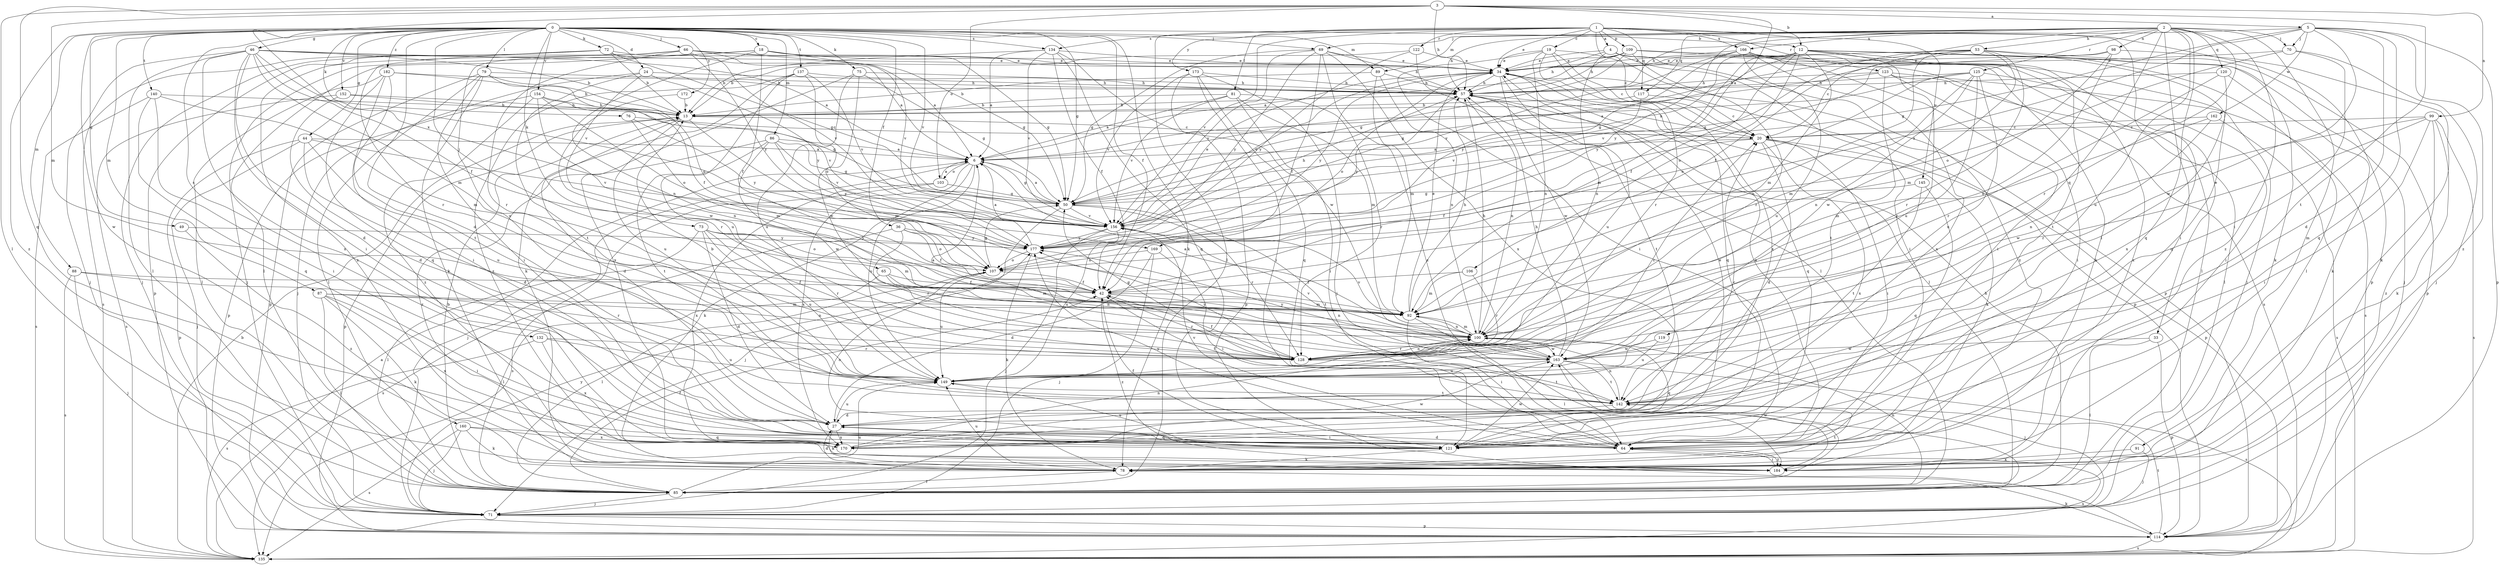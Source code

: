 strict digraph  {
0;
1;
2;
3;
4;
5;
6;
12;
13;
18;
19;
20;
24;
27;
33;
34;
36;
42;
44;
46;
49;
50;
53;
57;
64;
65;
66;
69;
70;
71;
72;
73;
75;
76;
78;
79;
81;
85;
86;
87;
88;
89;
91;
92;
98;
99;
100;
103;
106;
107;
109;
114;
117;
119;
120;
121;
122;
123;
125;
128;
132;
134;
135;
137;
140;
142;
145;
149;
152;
154;
156;
160;
162;
163;
166;
169;
170;
172;
173;
177;
182;
184;
0 -> 12  [label=b];
0 -> 18  [label=c];
0 -> 24  [label=d];
0 -> 27  [label=d];
0 -> 36  [label=f];
0 -> 42  [label=f];
0 -> 44  [label=g];
0 -> 46  [label=g];
0 -> 49  [label=g];
0 -> 50  [label=g];
0 -> 65  [label=j];
0 -> 66  [label=j];
0 -> 69  [label=j];
0 -> 72  [label=k];
0 -> 73  [label=k];
0 -> 75  [label=k];
0 -> 76  [label=k];
0 -> 78  [label=k];
0 -> 79  [label=l];
0 -> 86  [label=m];
0 -> 87  [label=m];
0 -> 88  [label=m];
0 -> 89  [label=m];
0 -> 132  [label=s];
0 -> 134  [label=s];
0 -> 137  [label=t];
0 -> 140  [label=t];
0 -> 152  [label=v];
0 -> 154  [label=v];
0 -> 156  [label=v];
0 -> 160  [label=w];
0 -> 172  [label=y];
0 -> 182  [label=z];
0 -> 184  [label=z];
1 -> 4  [label=a];
1 -> 19  [label=c];
1 -> 20  [label=c];
1 -> 33  [label=e];
1 -> 34  [label=e];
1 -> 81  [label=l];
1 -> 85  [label=l];
1 -> 109  [label=p];
1 -> 114  [label=p];
1 -> 117  [label=q];
1 -> 122  [label=r];
1 -> 123  [label=r];
1 -> 134  [label=s];
1 -> 145  [label=u];
1 -> 156  [label=v];
1 -> 166  [label=x];
1 -> 173  [label=y];
2 -> 42  [label=f];
2 -> 53  [label=h];
2 -> 57  [label=h];
2 -> 64  [label=i];
2 -> 69  [label=j];
2 -> 70  [label=j];
2 -> 89  [label=m];
2 -> 91  [label=m];
2 -> 98  [label=n];
2 -> 117  [label=q];
2 -> 119  [label=q];
2 -> 120  [label=q];
2 -> 121  [label=q];
2 -> 125  [label=r];
2 -> 128  [label=r];
2 -> 149  [label=u];
2 -> 166  [label=x];
2 -> 177  [label=y];
2 -> 184  [label=z];
3 -> 5  [label=a];
3 -> 6  [label=a];
3 -> 12  [label=b];
3 -> 57  [label=h];
3 -> 85  [label=l];
3 -> 92  [label=m];
3 -> 99  [label=n];
3 -> 103  [label=o];
3 -> 121  [label=q];
3 -> 142  [label=t];
3 -> 169  [label=x];
4 -> 34  [label=e];
4 -> 57  [label=h];
4 -> 64  [label=i];
4 -> 100  [label=n];
4 -> 135  [label=s];
4 -> 184  [label=z];
5 -> 27  [label=d];
5 -> 50  [label=g];
5 -> 57  [label=h];
5 -> 70  [label=j];
5 -> 114  [label=p];
5 -> 121  [label=q];
5 -> 162  [label=w];
5 -> 163  [label=w];
5 -> 169  [label=x];
5 -> 184  [label=z];
6 -> 50  [label=g];
6 -> 71  [label=j];
6 -> 78  [label=k];
6 -> 103  [label=o];
6 -> 149  [label=u];
6 -> 170  [label=x];
12 -> 34  [label=e];
12 -> 42  [label=f];
12 -> 50  [label=g];
12 -> 71  [label=j];
12 -> 78  [label=k];
12 -> 85  [label=l];
12 -> 92  [label=m];
12 -> 100  [label=n];
12 -> 106  [label=o];
12 -> 142  [label=t];
12 -> 149  [label=u];
12 -> 170  [label=x];
12 -> 177  [label=y];
13 -> 20  [label=c];
13 -> 27  [label=d];
13 -> 92  [label=m];
13 -> 114  [label=p];
13 -> 149  [label=u];
18 -> 34  [label=e];
18 -> 42  [label=f];
18 -> 50  [label=g];
18 -> 71  [label=j];
18 -> 85  [label=l];
18 -> 100  [label=n];
18 -> 156  [label=v];
19 -> 20  [label=c];
19 -> 34  [label=e];
19 -> 64  [label=i];
19 -> 100  [label=n];
19 -> 114  [label=p];
19 -> 128  [label=r];
19 -> 170  [label=x];
20 -> 6  [label=a];
20 -> 27  [label=d];
20 -> 42  [label=f];
20 -> 57  [label=h];
20 -> 64  [label=i];
20 -> 78  [label=k];
20 -> 114  [label=p];
20 -> 170  [label=x];
24 -> 57  [label=h];
24 -> 71  [label=j];
24 -> 142  [label=t];
24 -> 163  [label=w];
24 -> 177  [label=y];
27 -> 20  [label=c];
27 -> 64  [label=i];
27 -> 78  [label=k];
27 -> 121  [label=q];
27 -> 149  [label=u];
27 -> 170  [label=x];
33 -> 85  [label=l];
33 -> 114  [label=p];
33 -> 163  [label=w];
34 -> 57  [label=h];
34 -> 85  [label=l];
34 -> 107  [label=o];
34 -> 114  [label=p];
34 -> 121  [label=q];
34 -> 149  [label=u];
34 -> 156  [label=v];
34 -> 163  [label=w];
34 -> 177  [label=y];
36 -> 42  [label=f];
36 -> 107  [label=o];
36 -> 128  [label=r];
36 -> 135  [label=s];
36 -> 177  [label=y];
42 -> 92  [label=m];
42 -> 100  [label=n];
42 -> 128  [label=r];
42 -> 184  [label=z];
44 -> 6  [label=a];
44 -> 27  [label=d];
44 -> 71  [label=j];
44 -> 114  [label=p];
44 -> 149  [label=u];
44 -> 156  [label=v];
46 -> 6  [label=a];
46 -> 13  [label=b];
46 -> 27  [label=d];
46 -> 34  [label=e];
46 -> 42  [label=f];
46 -> 64  [label=i];
46 -> 71  [label=j];
46 -> 85  [label=l];
46 -> 92  [label=m];
46 -> 156  [label=v];
46 -> 170  [label=x];
49 -> 177  [label=y];
49 -> 184  [label=z];
50 -> 6  [label=a];
50 -> 71  [label=j];
50 -> 128  [label=r];
50 -> 142  [label=t];
50 -> 156  [label=v];
53 -> 13  [label=b];
53 -> 20  [label=c];
53 -> 34  [label=e];
53 -> 92  [label=m];
53 -> 114  [label=p];
53 -> 121  [label=q];
53 -> 128  [label=r];
53 -> 156  [label=v];
53 -> 163  [label=w];
57 -> 13  [label=b];
57 -> 100  [label=n];
57 -> 121  [label=q];
57 -> 142  [label=t];
57 -> 177  [label=y];
64 -> 27  [label=d];
64 -> 34  [label=e];
64 -> 135  [label=s];
64 -> 156  [label=v];
64 -> 177  [label=y];
64 -> 184  [label=z];
65 -> 42  [label=f];
65 -> 85  [label=l];
65 -> 92  [label=m];
65 -> 100  [label=n];
66 -> 6  [label=a];
66 -> 34  [label=e];
66 -> 50  [label=g];
66 -> 114  [label=p];
66 -> 128  [label=r];
66 -> 149  [label=u];
66 -> 156  [label=v];
66 -> 177  [label=y];
66 -> 184  [label=z];
69 -> 34  [label=e];
69 -> 42  [label=f];
69 -> 50  [label=g];
69 -> 57  [label=h];
69 -> 156  [label=v];
69 -> 170  [label=x];
69 -> 177  [label=y];
69 -> 184  [label=z];
70 -> 34  [label=e];
70 -> 71  [label=j];
70 -> 107  [label=o];
70 -> 142  [label=t];
71 -> 114  [label=p];
71 -> 177  [label=y];
72 -> 6  [label=a];
72 -> 13  [label=b];
72 -> 34  [label=e];
72 -> 50  [label=g];
72 -> 71  [label=j];
72 -> 128  [label=r];
72 -> 135  [label=s];
73 -> 27  [label=d];
73 -> 85  [label=l];
73 -> 92  [label=m];
73 -> 107  [label=o];
73 -> 128  [label=r];
73 -> 149  [label=u];
73 -> 177  [label=y];
75 -> 50  [label=g];
75 -> 57  [label=h];
75 -> 107  [label=o];
75 -> 149  [label=u];
75 -> 170  [label=x];
76 -> 20  [label=c];
76 -> 92  [label=m];
76 -> 177  [label=y];
78 -> 27  [label=d];
78 -> 85  [label=l];
78 -> 142  [label=t];
78 -> 149  [label=u];
79 -> 42  [label=f];
79 -> 57  [label=h];
79 -> 64  [label=i];
79 -> 78  [label=k];
79 -> 85  [label=l];
79 -> 107  [label=o];
79 -> 114  [label=p];
81 -> 6  [label=a];
81 -> 13  [label=b];
81 -> 64  [label=i];
81 -> 92  [label=m];
81 -> 128  [label=r];
81 -> 156  [label=v];
85 -> 13  [label=b];
85 -> 42  [label=f];
85 -> 57  [label=h];
85 -> 71  [label=j];
85 -> 100  [label=n];
85 -> 149  [label=u];
86 -> 6  [label=a];
86 -> 50  [label=g];
86 -> 142  [label=t];
86 -> 156  [label=v];
86 -> 163  [label=w];
86 -> 177  [label=y];
86 -> 184  [label=z];
87 -> 64  [label=i];
87 -> 78  [label=k];
87 -> 85  [label=l];
87 -> 92  [label=m];
87 -> 100  [label=n];
87 -> 170  [label=x];
88 -> 42  [label=f];
88 -> 71  [label=j];
88 -> 128  [label=r];
88 -> 135  [label=s];
89 -> 13  [label=b];
89 -> 57  [label=h];
89 -> 92  [label=m];
89 -> 100  [label=n];
91 -> 71  [label=j];
91 -> 78  [label=k];
92 -> 34  [label=e];
92 -> 57  [label=h];
92 -> 64  [label=i];
92 -> 85  [label=l];
92 -> 100  [label=n];
98 -> 34  [label=e];
98 -> 50  [label=g];
98 -> 78  [label=k];
98 -> 92  [label=m];
98 -> 100  [label=n];
99 -> 20  [label=c];
99 -> 64  [label=i];
99 -> 78  [label=k];
99 -> 100  [label=n];
99 -> 128  [label=r];
99 -> 135  [label=s];
99 -> 184  [label=z];
100 -> 6  [label=a];
100 -> 57  [label=h];
100 -> 92  [label=m];
100 -> 121  [label=q];
100 -> 128  [label=r];
100 -> 156  [label=v];
100 -> 163  [label=w];
103 -> 6  [label=a];
103 -> 50  [label=g];
103 -> 135  [label=s];
103 -> 170  [label=x];
106 -> 42  [label=f];
106 -> 92  [label=m];
106 -> 128  [label=r];
107 -> 42  [label=f];
107 -> 50  [label=g];
107 -> 85  [label=l];
107 -> 149  [label=u];
109 -> 6  [label=a];
109 -> 34  [label=e];
109 -> 50  [label=g];
109 -> 57  [label=h];
109 -> 78  [label=k];
109 -> 85  [label=l];
109 -> 128  [label=r];
114 -> 78  [label=k];
114 -> 135  [label=s];
114 -> 142  [label=t];
117 -> 13  [label=b];
117 -> 20  [label=c];
117 -> 156  [label=v];
119 -> 149  [label=u];
119 -> 163  [label=w];
120 -> 57  [label=h];
120 -> 78  [label=k];
120 -> 128  [label=r];
120 -> 142  [label=t];
121 -> 34  [label=e];
121 -> 42  [label=f];
121 -> 78  [label=k];
121 -> 107  [label=o];
121 -> 149  [label=u];
121 -> 163  [label=w];
122 -> 13  [label=b];
122 -> 34  [label=e];
122 -> 85  [label=l];
122 -> 177  [label=y];
123 -> 50  [label=g];
123 -> 57  [label=h];
123 -> 64  [label=i];
123 -> 85  [label=l];
123 -> 135  [label=s];
123 -> 142  [label=t];
125 -> 6  [label=a];
125 -> 57  [label=h];
125 -> 64  [label=i];
125 -> 92  [label=m];
125 -> 100  [label=n];
125 -> 107  [label=o];
125 -> 128  [label=r];
125 -> 149  [label=u];
128 -> 42  [label=f];
128 -> 50  [label=g];
128 -> 100  [label=n];
128 -> 142  [label=t];
128 -> 177  [label=y];
132 -> 128  [label=r];
132 -> 135  [label=s];
132 -> 149  [label=u];
132 -> 170  [label=x];
134 -> 6  [label=a];
134 -> 13  [label=b];
134 -> 34  [label=e];
134 -> 42  [label=f];
134 -> 121  [label=q];
134 -> 156  [label=v];
134 -> 163  [label=w];
135 -> 6  [label=a];
135 -> 13  [label=b];
137 -> 57  [label=h];
137 -> 78  [label=k];
137 -> 149  [label=u];
137 -> 156  [label=v];
137 -> 163  [label=w];
137 -> 184  [label=z];
140 -> 13  [label=b];
140 -> 64  [label=i];
140 -> 92  [label=m];
140 -> 121  [label=q];
140 -> 135  [label=s];
142 -> 27  [label=d];
142 -> 42  [label=f];
142 -> 100  [label=n];
145 -> 50  [label=g];
145 -> 121  [label=q];
145 -> 142  [label=t];
149 -> 13  [label=b];
149 -> 20  [label=c];
149 -> 142  [label=t];
152 -> 13  [label=b];
152 -> 27  [label=d];
152 -> 50  [label=g];
152 -> 135  [label=s];
154 -> 13  [label=b];
154 -> 100  [label=n];
154 -> 107  [label=o];
154 -> 114  [label=p];
154 -> 156  [label=v];
154 -> 184  [label=z];
156 -> 34  [label=e];
156 -> 57  [label=h];
156 -> 71  [label=j];
156 -> 149  [label=u];
156 -> 177  [label=y];
160 -> 71  [label=j];
160 -> 78  [label=k];
160 -> 121  [label=q];
160 -> 135  [label=s];
160 -> 170  [label=x];
162 -> 20  [label=c];
162 -> 92  [label=m];
162 -> 135  [label=s];
162 -> 163  [label=w];
163 -> 6  [label=a];
163 -> 57  [label=h];
163 -> 71  [label=j];
163 -> 135  [label=s];
163 -> 142  [label=t];
163 -> 149  [label=u];
163 -> 156  [label=v];
163 -> 177  [label=y];
166 -> 34  [label=e];
166 -> 64  [label=i];
166 -> 71  [label=j];
166 -> 149  [label=u];
166 -> 156  [label=v];
166 -> 170  [label=x];
166 -> 177  [label=y];
166 -> 184  [label=z];
169 -> 27  [label=d];
169 -> 64  [label=i];
169 -> 71  [label=j];
169 -> 107  [label=o];
170 -> 100  [label=n];
170 -> 163  [label=w];
172 -> 13  [label=b];
172 -> 128  [label=r];
173 -> 57  [label=h];
173 -> 64  [label=i];
173 -> 71  [label=j];
173 -> 114  [label=p];
173 -> 121  [label=q];
173 -> 156  [label=v];
177 -> 6  [label=a];
177 -> 78  [label=k];
177 -> 107  [label=o];
182 -> 13  [label=b];
182 -> 57  [label=h];
182 -> 64  [label=i];
182 -> 85  [label=l];
182 -> 121  [label=q];
182 -> 142  [label=t];
184 -> 64  [label=i];
184 -> 163  [label=w];
}
